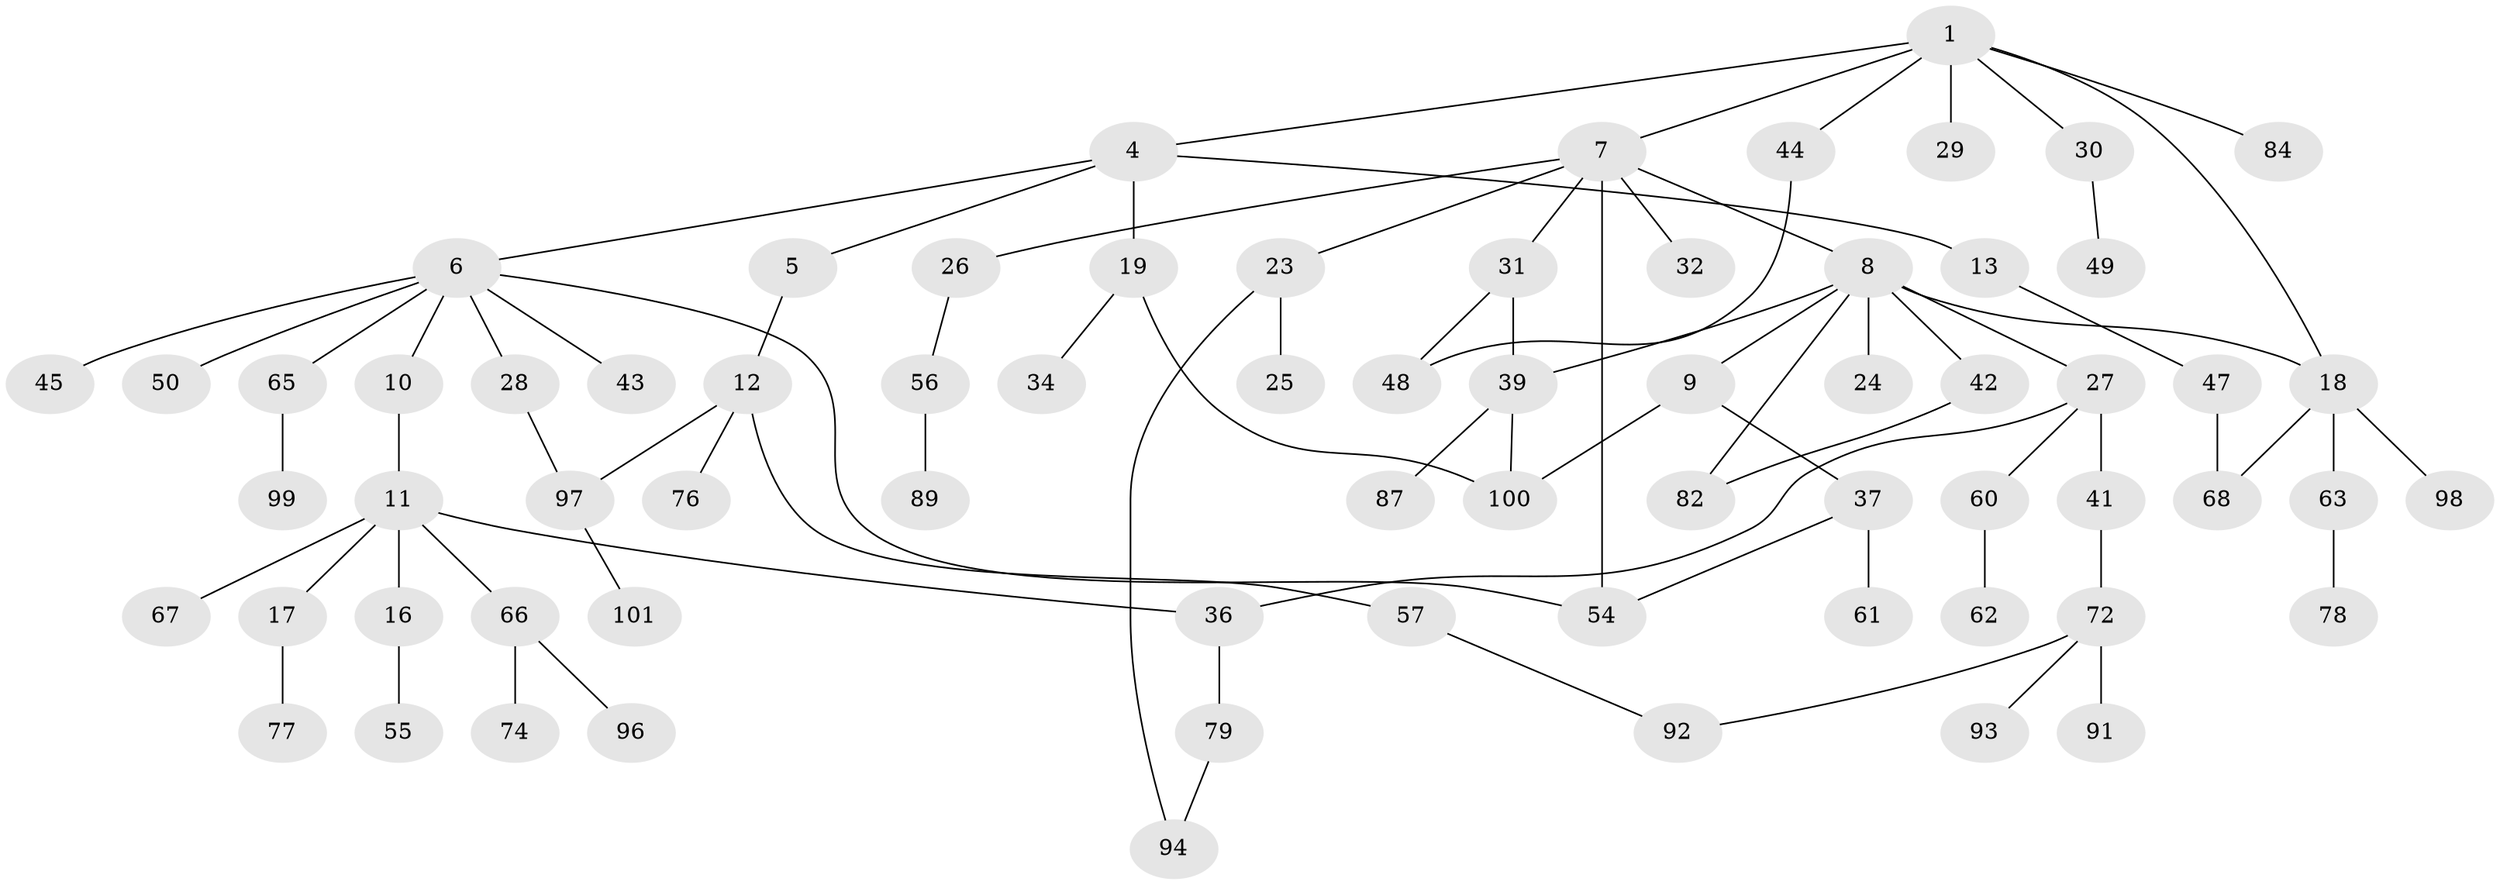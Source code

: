 // original degree distribution, {2: 0.31683168316831684, 8: 0.009900990099009901, 5: 0.039603960396039604, 7: 0.019801980198019802, 4: 0.039603960396039604, 3: 0.2376237623762376, 1: 0.33663366336633666}
// Generated by graph-tools (version 1.1) at 2025/17/03/04/25 18:17:09]
// undirected, 70 vertices, 82 edges
graph export_dot {
graph [start="1"]
  node [color=gray90,style=filled];
  1 [super="+2"];
  4;
  5;
  6 [super="+33+14"];
  7;
  8 [super="+21+58"];
  9 [super="+20"];
  10;
  11 [super="+15"];
  12 [super="+22+40"];
  13 [super="+81"];
  16 [super="+64"];
  17 [super="+88+69"];
  18 [super="+38+46"];
  19;
  23;
  24;
  25;
  26;
  27 [super="+35"];
  28;
  29;
  30;
  31;
  32;
  34;
  36 [super="+86+95"];
  37;
  39 [super="+59"];
  41 [super="+51"];
  42;
  43;
  44 [super="+75"];
  45;
  47;
  48 [super="+73"];
  49;
  50;
  54 [super="+90+70"];
  55;
  56;
  57;
  60;
  61;
  62;
  63;
  65 [super="+80"];
  66;
  67;
  68;
  72 [super="+83"];
  74;
  76;
  77;
  78;
  79;
  82;
  84;
  87;
  89;
  91;
  92;
  93;
  94;
  96;
  97;
  98;
  99;
  100;
  101;
  1 -- 44;
  1 -- 18;
  1 -- 4;
  1 -- 84;
  1 -- 7;
  1 -- 29;
  1 -- 30;
  4 -- 5;
  4 -- 6;
  4 -- 13;
  4 -- 19;
  5 -- 12;
  6 -- 10;
  6 -- 43;
  6 -- 65;
  6 -- 45;
  6 -- 54;
  6 -- 50;
  6 -- 28;
  7 -- 8;
  7 -- 23;
  7 -- 26;
  7 -- 31;
  7 -- 32;
  7 -- 54;
  8 -- 9;
  8 -- 24;
  8 -- 27;
  8 -- 18;
  8 -- 42;
  8 -- 82;
  8 -- 39;
  9 -- 100;
  9 -- 37;
  10 -- 11;
  11 -- 16;
  11 -- 17;
  11 -- 67;
  11 -- 66;
  11 -- 36;
  12 -- 97;
  12 -- 57;
  12 -- 76;
  13 -- 47;
  16 -- 55;
  17 -- 77;
  18 -- 63;
  18 -- 68;
  18 -- 98;
  19 -- 34;
  19 -- 100;
  23 -- 25;
  23 -- 94;
  26 -- 56;
  27 -- 36;
  27 -- 41;
  27 -- 60;
  28 -- 97;
  30 -- 49;
  31 -- 39;
  31 -- 48;
  36 -- 79;
  37 -- 54;
  37 -- 61;
  39 -- 100;
  39 -- 87;
  41 -- 72;
  42 -- 82;
  44 -- 48;
  47 -- 68;
  56 -- 89;
  57 -- 92;
  60 -- 62;
  63 -- 78;
  65 -- 99;
  66 -- 74;
  66 -- 96;
  72 -- 91 [weight=2];
  72 -- 92;
  72 -- 93;
  79 -- 94;
  97 -- 101;
}
